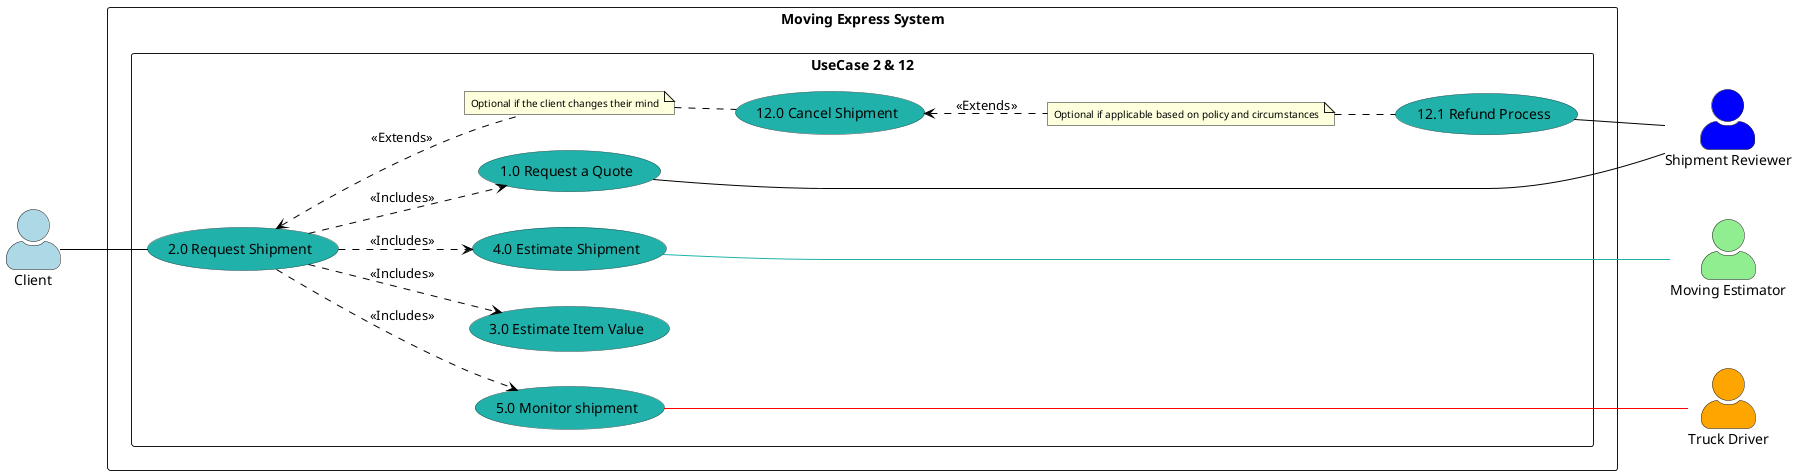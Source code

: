 @startuml

left to right direction
skinparam actorStyle awesome

skinparam note {
 FontSize 10
}
skinparam usecase {
   BackgroundColor DarkSeaGreen
   BorderColor DarkSlateGray
   ArrowColor Black
   ActorBorderColor black
   ActorBackgroundColor<< Human >> Gold
}

actor Client as "Client" #LightBlue
actor "Moving Estimator" as MovingEstimator #LightGreen
actor "Shipment Reviewer" as ShipmentReviewer #Blue
actor "Truck Driver" as VanDriver #Orange


rectangle "Moving Express System" {
   rectangle "UseCase 2 & 12" {
     usecase "1.0 Request a Quote" as UC1 #LightSeaGreen
     usecase "3.0 Estimate Item Value" as UC3 #LightSeaGreen
     usecase "4.0 Estimate Shipment" as UC4 #LightSeaGreen
     usecase "2.0 Request Shipment" as UC2 #LightSeaGreen
     usecase "12.0 Cancel Shipment" as UC12 #LightSeaGreen
     usecase "12.1 Refund Process" as UC12_1 #LightSeaGreen
     usecase "5.0 Monitor shipment" as UC5 #LightSeaGreen

     note "Optional if the client changes their mind" as N1
     note "Optional if applicable based on policy and circumstances" as N3
   }
}

Client -- UC2

UC4 --[#LightSeaGreen]--- MovingEstimator

UC5 --[#Red]--- VanDriver

UC1 -- ShipmentReviewer
UC12_1 -- ShipmentReviewer

UC2 ..> UC1 : <<Includes>>
UC2 ..> UC3 : <<Includes>>
UC2 ..> UC4 : <<Includes>>
UC2 ..> UC5 : <<Includes>>

UC2 <.. N1 : <<Extends>>
N1 .. (UC12)



UC12 <.. N3 : <<Extends>>
N3 .. (UC12_1)

@enduml
